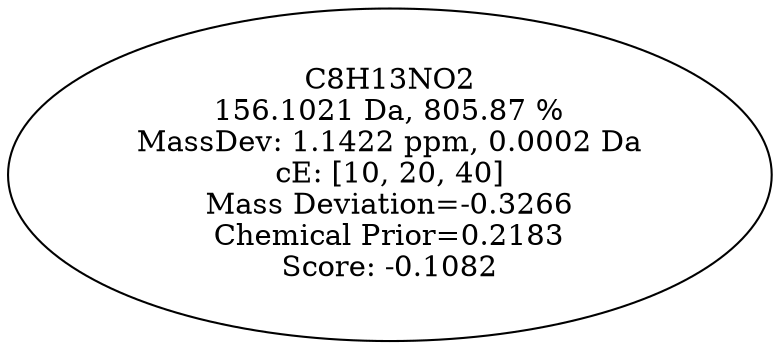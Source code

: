 strict digraph {
v1 [label="C8H13NO2\n156.1021 Da, 805.87 %\nMassDev: 1.1422 ppm, 0.0002 Da\ncE: [10, 20, 40]\nMass Deviation=-0.3266\nChemical Prior=0.2183\nScore: -0.1082"];
}